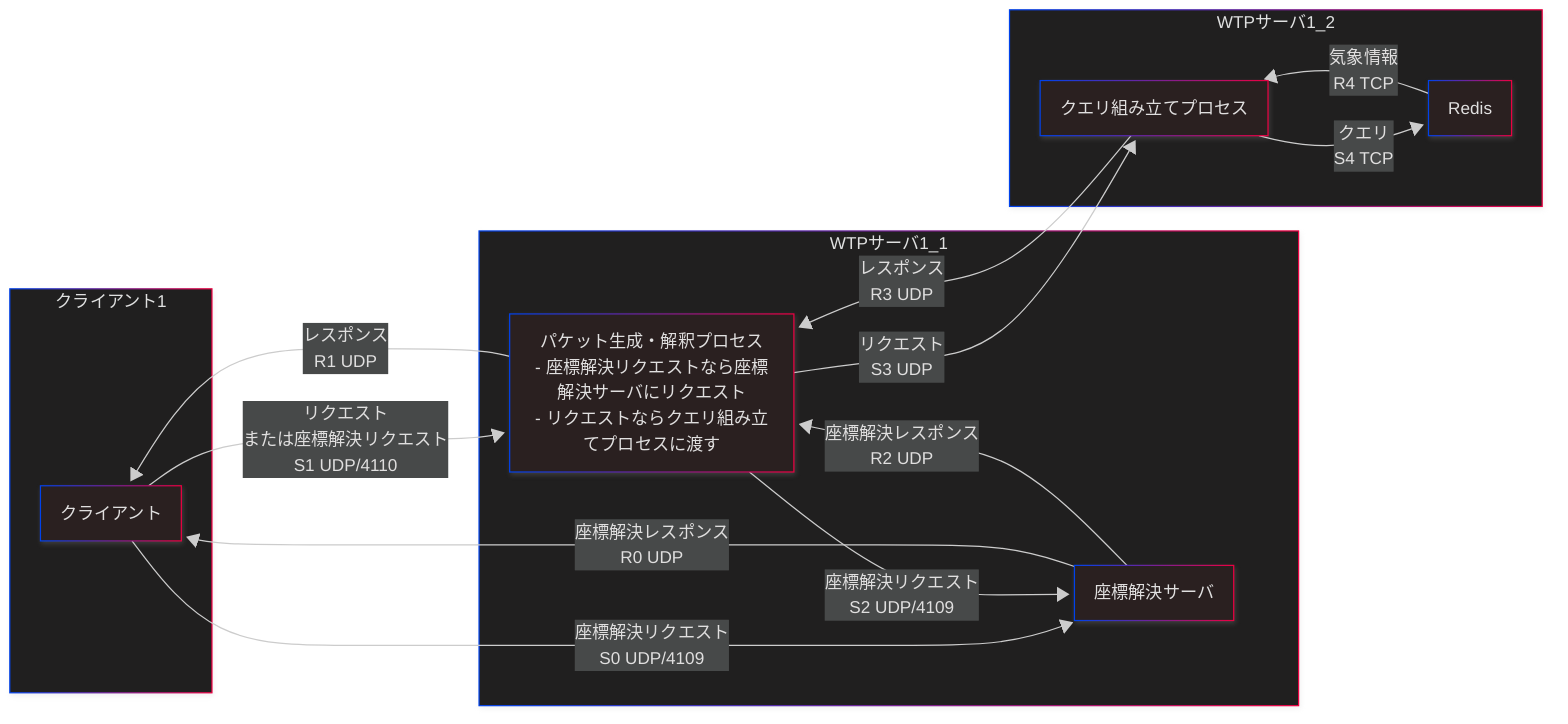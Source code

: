 ---
config:
  layout: fixed
  theme: neo-dark
  look: neo
---
flowchart LR
 subgraph Client["クライアント1"]
        A2["クライアント"]
  end
 subgraph Server1["WTPサーバ1_1"]
        E2["パケット生成・解釈プロセス<br>- 座標解決リクエストなら座標解決サーバにリクエスト<br>- リクエストならクエリ組み立てプロセスに渡す"]
        B2["座標解決サーバ"]
  end
 subgraph Server2["WTPサーバ1_2"]
        C2["クエリ組み立てプロセス"]
        D2["Redis"]
  end
    A2 -- リクエスト<br>または座標解決リクエスト<br>S1 UDP/4110 --> E2
    A2 -- 座標解決リクエスト<br>S0 UDP/4109 --> B2
    E2 -- レスポンス<br>R1 UDP --> A2
    B2 -- 座標解決レスポンス<br>R0 UDP --> A2
    E2 -- 座標解決リクエスト<br>S2 UDP/4109 --> B2
    B2 -- 座標解決レスポンス<br>R2 UDP --> E2
    E2 -- リクエスト<br>S3 UDP --> C2
    C2 -- レスポンス<br>R3 UDP --> E2
    C2 -- クエリ<br>S4 TCP --> D2
    D2 -- 気象情報<br>R4 TCP --> C2